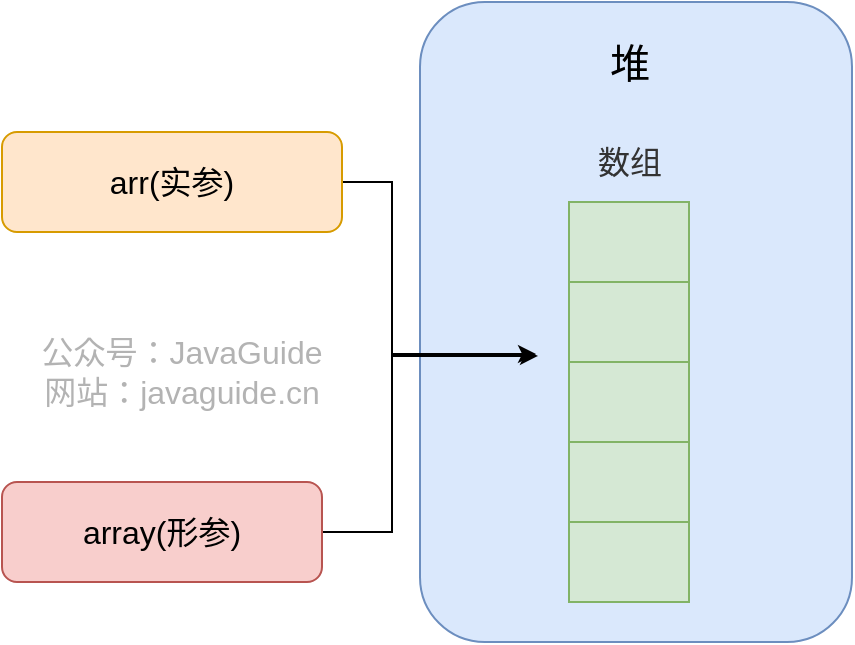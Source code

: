 <mxfile version="13.4.5" type="device"><diagram id="KJUpccsywgqX94dHTPwA" name="Page-1"><mxGraphModel dx="1106" dy="2166" grid="1" gridSize="10" guides="1" tooltips="1" connect="1" arrows="1" fold="1" page="1" pageScale="1" pageWidth="827" pageHeight="1169" math="0" shadow="0"><root><mxCell id="0"/><mxCell id="1" parent="0"/><mxCell id="0EtfqbYbjSj-IUZUVO8I-3" value="" style="rounded=1;whiteSpace=wrap;html=1;glass=0;shadow=0;sketch=0;fillColor=#dae8fc;strokeColor=#6c8ebf;fontSize=16;" parent="1" vertex="1"><mxGeometry x="274" y="-200" width="216" height="320" as="geometry"/></mxCell><mxCell id="0EtfqbYbjSj-IUZUVO8I-5" style="edgeStyle=orthogonalEdgeStyle;rounded=0;sketch=0;orthogonalLoop=1;jettySize=auto;html=1;entryX=-0.06;entryY=0.452;entryDx=0;entryDy=0;entryPerimeter=0;shadow=0;fontSize=16;" parent="1" source="bZhuFArkW2LyaiNgwJ1O-4" edge="1"><mxGeometry relative="1" as="geometry"><Array as="points"><mxPoint x="260" y="65"/><mxPoint x="260" y="-24"/></Array><mxPoint x="332.02" y="-23.98" as="targetPoint"/></mxGeometry></mxCell><mxCell id="bZhuFArkW2LyaiNgwJ1O-4" value="&lt;font style=&quot;font-size: 16px;&quot;&gt;array(形参)&lt;/font&gt;" style="rounded=1;whiteSpace=wrap;html=1;glass=0;shadow=0;sketch=0;fillColor=#f8cecc;strokeColor=#b85450;fontSize=16;" parent="1" vertex="1"><mxGeometry x="65" y="40" width="160" height="50" as="geometry"/></mxCell><mxCell id="0EtfqbYbjSj-IUZUVO8I-4" style="edgeStyle=orthogonalEdgeStyle;rounded=0;sketch=0;orthogonalLoop=1;jettySize=auto;html=1;entryX=-0.048;entryY=0.459;entryDx=0;entryDy=0;entryPerimeter=0;shadow=0;fontSize=16;" parent="1" source="bZhuFArkW2LyaiNgwJ1O-6" edge="1"><mxGeometry relative="1" as="geometry"><Array as="points"><mxPoint x="260" y="-110"/><mxPoint x="260" y="-23"/></Array><mxPoint x="333.016" y="-23.035" as="targetPoint"/></mxGeometry></mxCell><mxCell id="bZhuFArkW2LyaiNgwJ1O-6" value="&lt;font style=&quot;font-size: 16px;&quot;&gt;arr(实参)&lt;/font&gt;" style="rounded=1;whiteSpace=wrap;html=1;glass=0;shadow=0;sketch=0;fillColor=#ffe6cc;strokeColor=#d79b00;fontSize=16;" parent="1" vertex="1"><mxGeometry x="65" y="-135" width="170" height="50" as="geometry"/></mxCell><mxCell id="bZhuFArkW2LyaiNgwJ1O-7" value="&lt;font style=&quot;font-size: 20px;&quot;&gt;堆&lt;/font&gt;" style="text;html=1;strokeColor=none;fillColor=none;align=center;verticalAlign=middle;whiteSpace=wrap;rounded=0;opacity=40;fontSize=20;shadow=0;sketch=0;" parent="1" vertex="1"><mxGeometry x="358.5" y="-180" width="40" height="20" as="geometry"/></mxCell><mxCell id="u0UNKrYCGCsJ5oYpMrHy-6" value="&lt;font color=&quot;#333333&quot; style=&quot;font-size: 16px;&quot;&gt;&lt;span style=&quot;font-size: 16px;&quot;&gt;数组&lt;/span&gt;&lt;/font&gt;" style="text;html=1;strokeColor=none;fillColor=none;align=center;verticalAlign=middle;whiteSpace=wrap;rounded=0;shadow=0;sketch=0;fontSize=16;" parent="1" vertex="1"><mxGeometry x="350.5" y="-130" width="56" height="20" as="geometry"/></mxCell><mxCell id="0EtfqbYbjSj-IUZUVO8I-1" value="公众号：JavaGuide&lt;br style=&quot;font-size: 16px;&quot;&gt;网站：javaguide.cn" style="text;html=1;strokeColor=none;fillColor=none;align=center;verticalAlign=middle;whiteSpace=wrap;rounded=0;labelBackgroundColor=none;fontSize=16;fontColor=#B3B3B3;rotation=0;sketch=0;shadow=0;" parent="1" vertex="1"><mxGeometry x="65" y="-20" width="180" height="10" as="geometry"/></mxCell><mxCell id="12boWmmndJbVZrP3TxHb-1" value="" style="shape=table;html=1;whiteSpace=wrap;startSize=0;container=1;collapsible=0;childLayout=tableLayout;rounded=1;fillColor=#d5e8d4;strokeColor=#82b366;" vertex="1" parent="1"><mxGeometry x="348.5" y="-100" width="60" height="200" as="geometry"/></mxCell><mxCell id="12boWmmndJbVZrP3TxHb-2" value="" style="shape=partialRectangle;html=1;whiteSpace=wrap;collapsible=0;dropTarget=0;pointerEvents=0;fillColor=none;top=0;left=0;bottom=0;right=0;points=[[0,0.5],[1,0.5]];portConstraint=eastwest;" vertex="1" parent="12boWmmndJbVZrP3TxHb-1"><mxGeometry width="60" height="40" as="geometry"/></mxCell><mxCell id="12boWmmndJbVZrP3TxHb-3" value="" style="shape=partialRectangle;html=1;whiteSpace=wrap;connectable=0;overflow=hidden;fillColor=none;top=0;left=0;bottom=0;right=0;" vertex="1" parent="12boWmmndJbVZrP3TxHb-2"><mxGeometry width="60" height="40" as="geometry"/></mxCell><mxCell id="12boWmmndJbVZrP3TxHb-4" value="" style="shape=partialRectangle;html=1;whiteSpace=wrap;collapsible=0;dropTarget=0;pointerEvents=0;fillColor=none;top=0;left=0;bottom=0;right=0;points=[[0,0.5],[1,0.5]];portConstraint=eastwest;" vertex="1" parent="12boWmmndJbVZrP3TxHb-1"><mxGeometry y="40" width="60" height="40" as="geometry"/></mxCell><mxCell id="12boWmmndJbVZrP3TxHb-5" value="" style="shape=partialRectangle;html=1;whiteSpace=wrap;connectable=0;overflow=hidden;fillColor=none;top=0;left=0;bottom=0;right=0;" vertex="1" parent="12boWmmndJbVZrP3TxHb-4"><mxGeometry width="60" height="40" as="geometry"/></mxCell><mxCell id="12boWmmndJbVZrP3TxHb-6" value="" style="shape=partialRectangle;html=1;whiteSpace=wrap;collapsible=0;dropTarget=0;pointerEvents=0;fillColor=none;top=0;left=0;bottom=0;right=0;points=[[0,0.5],[1,0.5]];portConstraint=eastwest;" vertex="1" parent="12boWmmndJbVZrP3TxHb-1"><mxGeometry y="80" width="60" height="40" as="geometry"/></mxCell><mxCell id="12boWmmndJbVZrP3TxHb-7" value="" style="shape=partialRectangle;html=1;whiteSpace=wrap;connectable=0;overflow=hidden;fillColor=none;top=0;left=0;bottom=0;right=0;" vertex="1" parent="12boWmmndJbVZrP3TxHb-6"><mxGeometry width="60" height="40" as="geometry"/></mxCell><mxCell id="12boWmmndJbVZrP3TxHb-8" value="" style="shape=partialRectangle;html=1;whiteSpace=wrap;collapsible=0;dropTarget=0;pointerEvents=0;fillColor=none;top=0;left=0;bottom=0;right=0;points=[[0,0.5],[1,0.5]];portConstraint=eastwest;" vertex="1" parent="12boWmmndJbVZrP3TxHb-1"><mxGeometry y="120" width="60" height="40" as="geometry"/></mxCell><mxCell id="12boWmmndJbVZrP3TxHb-9" value="" style="shape=partialRectangle;html=1;whiteSpace=wrap;connectable=0;overflow=hidden;fillColor=none;top=0;left=0;bottom=0;right=0;" vertex="1" parent="12boWmmndJbVZrP3TxHb-8"><mxGeometry width="60" height="40" as="geometry"/></mxCell><mxCell id="12boWmmndJbVZrP3TxHb-10" value="" style="shape=partialRectangle;html=1;whiteSpace=wrap;collapsible=0;dropTarget=0;pointerEvents=0;fillColor=none;top=0;left=0;bottom=0;right=0;points=[[0,0.5],[1,0.5]];portConstraint=eastwest;" vertex="1" parent="12boWmmndJbVZrP3TxHb-1"><mxGeometry y="160" width="60" height="40" as="geometry"/></mxCell><mxCell id="12boWmmndJbVZrP3TxHb-11" value="" style="shape=partialRectangle;html=1;whiteSpace=wrap;connectable=0;overflow=hidden;fillColor=none;top=0;left=0;bottom=0;right=0;" vertex="1" parent="12boWmmndJbVZrP3TxHb-10"><mxGeometry width="60" height="40" as="geometry"/></mxCell></root></mxGraphModel></diagram></mxfile>